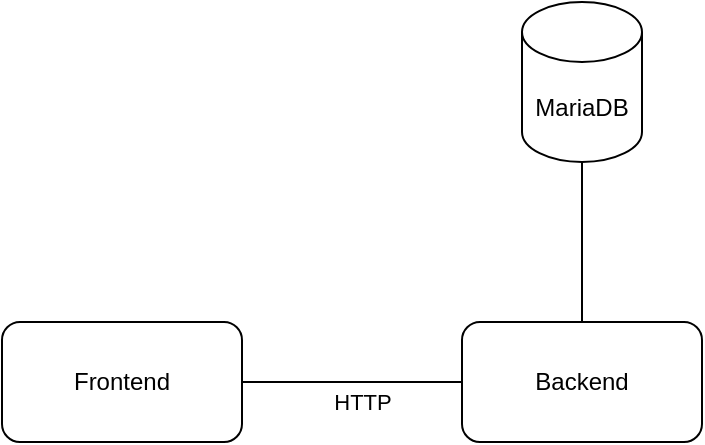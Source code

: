 <mxfile version="17.5.0" type="device"><diagram id="wnFetDSmoxpZo-QnpKm1" name="Page-1"><mxGraphModel dx="1038" dy="509" grid="1" gridSize="10" guides="1" tooltips="1" connect="1" arrows="1" fold="1" page="1" pageScale="1" pageWidth="827" pageHeight="1169" math="0" shadow="0"><root><mxCell id="0"/><mxCell id="1" parent="0"/><mxCell id="Tq7zwgYS-bu9oHVKZEDU-1" value="Frontend" style="rounded=1;whiteSpace=wrap;html=1;" vertex="1" parent="1"><mxGeometry x="210" y="210" width="120" height="60" as="geometry"/></mxCell><mxCell id="Tq7zwgYS-bu9oHVKZEDU-2" value="Backend" style="rounded=1;whiteSpace=wrap;html=1;" vertex="1" parent="1"><mxGeometry x="440" y="210" width="120" height="60" as="geometry"/></mxCell><mxCell id="Tq7zwgYS-bu9oHVKZEDU-3" value="" style="endArrow=none;html=1;rounded=0;entryX=0;entryY=0.5;entryDx=0;entryDy=0;exitX=1;exitY=0.5;exitDx=0;exitDy=0;" edge="1" parent="1" source="Tq7zwgYS-bu9oHVKZEDU-1" target="Tq7zwgYS-bu9oHVKZEDU-2"><mxGeometry width="50" height="50" relative="1" as="geometry"><mxPoint x="320" y="330" as="sourcePoint"/><mxPoint x="370" y="280" as="targetPoint"/></mxGeometry></mxCell><mxCell id="Tq7zwgYS-bu9oHVKZEDU-4" value="HTTP" style="edgeLabel;html=1;align=center;verticalAlign=middle;resizable=0;points=[];" vertex="1" connectable="0" parent="Tq7zwgYS-bu9oHVKZEDU-3"><mxGeometry x="0.618" y="-1" relative="1" as="geometry"><mxPoint x="-29" y="9" as="offset"/></mxGeometry></mxCell><mxCell id="Tq7zwgYS-bu9oHVKZEDU-5" value="MariaDB" style="shape=cylinder3;whiteSpace=wrap;html=1;boundedLbl=1;backgroundOutline=1;size=15;" vertex="1" parent="1"><mxGeometry x="470" y="50" width="60" height="80" as="geometry"/></mxCell><mxCell id="Tq7zwgYS-bu9oHVKZEDU-6" value="" style="endArrow=none;html=1;rounded=0;exitX=0.5;exitY=0;exitDx=0;exitDy=0;" edge="1" parent="1" source="Tq7zwgYS-bu9oHVKZEDU-2" target="Tq7zwgYS-bu9oHVKZEDU-5"><mxGeometry width="50" height="50" relative="1" as="geometry"><mxPoint x="370" y="290" as="sourcePoint"/><mxPoint x="420" y="240" as="targetPoint"/></mxGeometry></mxCell></root></mxGraphModel></diagram></mxfile>